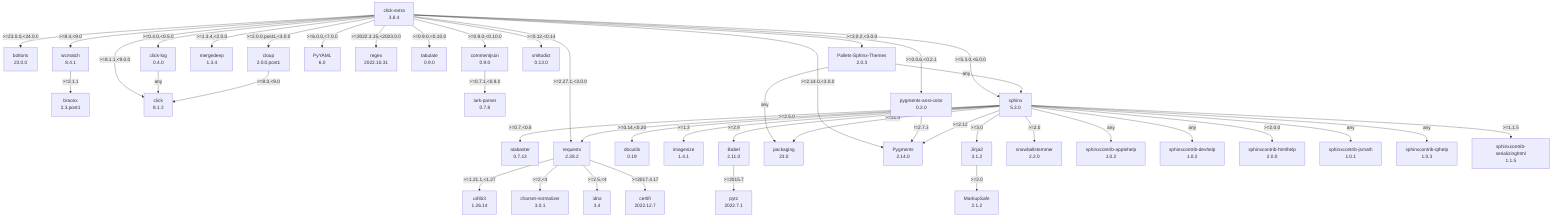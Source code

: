 flowchart TD
    classDef missing stroke-dasharray: 5
    alabaster["alabaster\n0.7.13"]
    babel["Babel\n2.11.0"]
    boltons["boltons\n23.0.0"]
    bracex["bracex\n2.3.post1"]
    certifi["certifi\n2022.12.7"]
    charset-normalizer["charset-normalizer\n3.0.1"]
    click-extra["click-extra\n3.8.4"]
    click-log["click-log\n0.4.0"]
    click_0["click\n8.1.3"]
    cloup["cloup\n2.0.0.post1"]
    commentjson["commentjson\n0.9.0"]
    docutils["docutils\n0.19"]
    idna["idna\n3.4"]
    imagesize["imagesize\n1.4.1"]
    jinja2["Jinja2\n3.1.2"]
    lark-parser["lark-parser\n0.7.8"]
    markupsafe["MarkupSafe\n2.1.2"]
    mergedeep["mergedeep\n1.3.4"]
    packaging["packaging\n23.0"]
    pallets-sphinx-themes["Pallets-Sphinx-Themes\n2.0.3"]
    pygments-ansi-color["pygments-ansi-color\n0.2.0"]
    pygments["Pygments\n2.14.0"]
    pytz["pytz\n2022.7.1"]
    pyyaml["PyYAML\n6.0"]
    regex["regex\n2022.10.31"]
    requests["requests\n2.28.2"]
    snowballstemmer["snowballstemmer\n2.2.0"]
    sphinx["sphinx\n5.3.0"]
    sphinxcontrib-applehelp["sphinxcontrib-applehelp\n1.0.2"]
    sphinxcontrib-devhelp["sphinxcontrib-devhelp\n1.0.2"]
    sphinxcontrib-htmlhelp["sphinxcontrib-htmlhelp\n2.0.0"]
    sphinxcontrib-jsmath["sphinxcontrib-jsmath\n1.0.1"]
    sphinxcontrib-qthelp["sphinxcontrib-qthelp\n1.0.3"]
    sphinxcontrib-serializinghtml["sphinxcontrib-serializinghtml\n1.1.5"]
    tabulate["tabulate\n0.9.0"]
    urllib3["urllib3\n1.26.14"]
    wcmatch["wcmatch\n8.4.1"]
    xmltodict["xmltodict\n0.13.0"]
    babel -- ">=2015.7" --> pytz
    click-extra -- ">=0.0.6,<0.2.1" --> pygments-ansi-color
    click-extra -- ">=0.12,<0.14" --> xmltodict
    click-extra -- ">=0.4.0,<0.5.0" --> click-log
    click-extra -- ">=0.9.0,<0.10.0" --> commentjson
    click-extra -- ">=0.9.0,<0.10.0" --> tabulate
    click-extra -- ">=1.3.4,<2.0.0" --> mergedeep
    click-extra -- ">=2.0.0.post1,<3.0.0" --> cloup
    click-extra -- ">=2.0.2,<3.0.0" --> pallets-sphinx-themes
    click-extra -- ">=2.14.0,<3.0.0" --> pygments
    click-extra -- ">=2.27.1,<3.0.0" --> requests
    click-extra -- ">=2022.3.15,<2023.0.0" --> regex
    click-extra -- ">=23.0.0,<24.0.0" --> boltons
    click-extra -- ">=5.3.0,<6.0.0" --> sphinx
    click-extra -- ">=6.0.0,<7.0.0" --> pyyaml
    click-extra -- ">=8.1.1,<9.0.0" --> click_0
    click-extra -- ">=8.4,<9.0" --> wcmatch
    click-log -- "any" --> click_0
    cloup -- ">=8.0,<9.0" --> click_0
    commentjson -- ">=0.7.1,<0.8.0" --> lark-parser
    jinja2 -- ">=2.0" --> markupsafe
    pallets-sphinx-themes -- "any" --> packaging
    pallets-sphinx-themes -- "any" --> sphinx
    pygments-ansi-color -- "!=2.7.3" --> pygments
    requests -- ">=1.21.1,<1.27" --> urllib3
    requests -- ">=2,<4" --> charset-normalizer
    requests -- ">=2.5,<4" --> idna
    requests -- ">=2017.4.17" --> certifi
    sphinx -- ">=0.14,<0.20" --> docutils
    sphinx -- ">=0.7,<0.8" --> alabaster
    sphinx -- ">=1.1.5" --> sphinxcontrib-serializinghtml
    sphinx -- ">=1.3" --> imagesize
    sphinx -- ">=2.0" --> snowballstemmer
    sphinx -- ">=2.0.0" --> sphinxcontrib-htmlhelp
    sphinx -- ">=2.12" --> pygments
    sphinx -- ">=2.5.0" --> requests
    sphinx -- ">=2.9" --> babel
    sphinx -- ">=21.0" --> packaging
    sphinx -- ">=3.0" --> jinja2
    sphinx -- "any" --> sphinxcontrib-applehelp
    sphinx -- "any" --> sphinxcontrib-devhelp
    sphinx -- "any" --> sphinxcontrib-jsmath
    sphinx -- "any" --> sphinxcontrib-qthelp
    wcmatch -- ">=2.1.1" --> bracex
